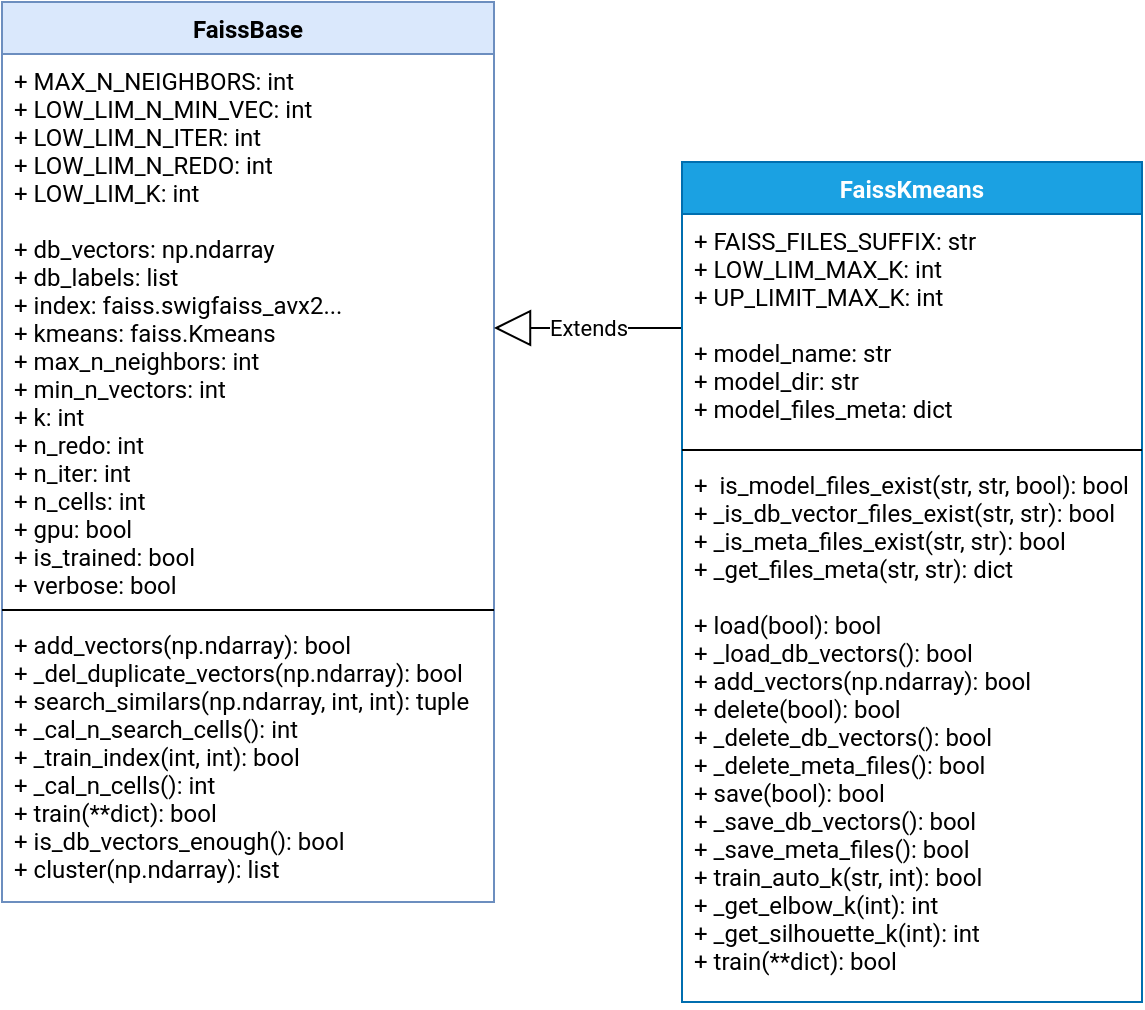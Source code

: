 <mxfile>
    <diagram id="UdZMQtXprMDYVMtoPEUQ" name="Page-1">
        <mxGraphModel dx="1476" dy="1032" grid="1" gridSize="10" guides="1" tooltips="1" connect="1" arrows="1" fold="1" page="1" pageScale="1" pageWidth="827" pageHeight="1169" math="0" shadow="0">
            <root>
                <mxCell id="0"/>
                <mxCell id="1" parent="0"/>
                <mxCell id="2" value="FaissBase" style="swimlane;fontStyle=1;align=center;verticalAlign=top;childLayout=stackLayout;horizontal=1;startSize=26;horizontalStack=0;resizeParent=1;resizeParentMax=0;resizeLast=0;collapsible=1;marginBottom=0;fontFamily=Roboto;fontSource=https%3A%2F%2Ffonts.googleapis.com%2Fcss%3Ffamily%3DRoboto;fillColor=#dae8fc;strokeColor=#6c8ebf;" parent="1" vertex="1">
                    <mxGeometry x="90" y="90" width="246" height="450" as="geometry">
                        <mxRectangle x="260" y="210" width="90" height="26" as="alternateBounds"/>
                    </mxGeometry>
                </mxCell>
                <mxCell id="3" value="+ MAX_N_NEIGHBORS: int&#10;+ LOW_LIM_N_MIN_VEC: int&#10;+ LOW_LIM_N_ITER: int&#10;+ LOW_LIM_N_REDO: int&#10;+ LOW_LIM_K: int&#10;&#10;+ db_vectors: np.ndarray&#10;+ db_labels: list&#10;+ index: faiss.swigfaiss_avx2...&#10;+ kmeans: faiss.Kmeans&#10;+ max_n_neighbors: int&#10;+ min_n_vectors: int&#10;+ k: int&#10;+ n_redo: int&#10;+ n_iter: int&#10;+ n_cells: int&#10;+ gpu: bool&#10;+ is_trained: bool&#10;+ verbose: bool " style="text;strokeColor=none;fillColor=none;align=left;verticalAlign=top;spacingLeft=4;spacingRight=4;overflow=hidden;rotatable=0;points=[[0,0.5],[1,0.5]];portConstraint=eastwest;fontFamily=Roboto;fontSource=https%3A%2F%2Ffonts.googleapis.com%2Fcss%3Ffamily%3DRoboto;" parent="2" vertex="1">
                    <mxGeometry y="26" width="246" height="274" as="geometry"/>
                </mxCell>
                <mxCell id="4" value="" style="line;strokeWidth=1;fillColor=none;align=left;verticalAlign=middle;spacingTop=-1;spacingLeft=3;spacingRight=3;rotatable=0;labelPosition=right;points=[];portConstraint=eastwest;fontFamily=Roboto;fontSource=https%3A%2F%2Ffonts.googleapis.com%2Fcss%3Ffamily%3DRoboto;" parent="2" vertex="1">
                    <mxGeometry y="300" width="246" height="8" as="geometry"/>
                </mxCell>
                <mxCell id="5" value="+ add_vectors(np.ndarray): bool&#10;+ _del_duplicate_vectors(np.ndarray): bool&#10;+ search_similars(np.ndarray, int, int): tuple&#10;+ _cal_n_search_cells(): int&#10;+ _train_index(int, int): bool&#10;+ _cal_n_cells(): int&#10;+ train(**dict): bool&#10;+ is_db_vectors_enough(): bool&#10;+ cluster(np.ndarray): list" style="text;strokeColor=none;fillColor=none;align=left;verticalAlign=top;spacingLeft=4;spacingRight=4;overflow=hidden;rotatable=0;points=[[0,0.5],[1,0.5]];portConstraint=eastwest;fontFamily=Roboto;fontSource=https%3A%2F%2Ffonts.googleapis.com%2Fcss%3Ffamily%3DRoboto;" parent="2" vertex="1">
                    <mxGeometry y="308" width="246" height="142" as="geometry"/>
                </mxCell>
                <mxCell id="6" value="Extends" style="endArrow=block;endSize=16;endFill=0;html=1;fontFamily=Roboto;fontSource=https%3A%2F%2Ffonts.googleapis.com%2Fcss%3Ffamily%3DRoboto;entryX=1;entryY=0.5;entryDx=0;entryDy=0;exitX=0;exitY=0.5;exitDx=0;exitDy=0;" parent="1" source="8" target="3" edge="1">
                    <mxGeometry width="160" relative="1" as="geometry">
                        <mxPoint x="460" y="280" as="sourcePoint"/>
                        <mxPoint x="630" y="340" as="targetPoint"/>
                    </mxGeometry>
                </mxCell>
                <mxCell id="7" value="FaissKmeans" style="swimlane;fontStyle=1;align=center;verticalAlign=top;childLayout=stackLayout;horizontal=1;startSize=26;horizontalStack=0;resizeParent=1;resizeParentMax=0;resizeLast=0;collapsible=1;marginBottom=0;fontFamily=Roboto;fontSource=https%3A%2F%2Ffonts.googleapis.com%2Fcss%3Ffamily%3DRoboto;fillColor=#1ba1e2;strokeColor=#006EAF;fontColor=#ffffff;" parent="1" vertex="1">
                    <mxGeometry x="430" y="170" width="230" height="420" as="geometry">
                        <mxRectangle x="260" y="210" width="90" height="26" as="alternateBounds"/>
                    </mxGeometry>
                </mxCell>
                <mxCell id="8" value="+ FAISS_FILES_SUFFIX: str&#10;+ LOW_LIM_MAX_K: int&#10;+ UP_LIMIT_MAX_K: int&#10;&#10;+ model_name: str&#10;+ model_dir: str&#10;+ model_files_meta: dict" style="text;strokeColor=none;fillColor=none;align=left;verticalAlign=top;spacingLeft=4;spacingRight=4;overflow=hidden;rotatable=0;points=[[0,0.5],[1,0.5]];portConstraint=eastwest;fontFamily=Roboto;fontSource=https%3A%2F%2Ffonts.googleapis.com%2Fcss%3Ffamily%3DRoboto;" parent="7" vertex="1">
                    <mxGeometry y="26" width="230" height="114" as="geometry"/>
                </mxCell>
                <mxCell id="9" value="" style="line;strokeWidth=1;fillColor=none;align=left;verticalAlign=middle;spacingTop=-1;spacingLeft=3;spacingRight=3;rotatable=0;labelPosition=right;points=[];portConstraint=eastwest;fontFamily=Roboto;fontSource=https%3A%2F%2Ffonts.googleapis.com%2Fcss%3Ffamily%3DRoboto;" parent="7" vertex="1">
                    <mxGeometry y="140" width="230" height="8" as="geometry"/>
                </mxCell>
                <mxCell id="10" value="+  is_model_files_exist(str, str, bool): bool&#10;+ _is_db_vector_files_exist(str, str): bool&#10;+ _is_meta_files_exist(str, str): bool&#10;+ _get_files_meta(str, str): dict&#10;&#10;+ load(bool): bool&#10;+ _load_db_vectors(): bool&#10;+ add_vectors(np.ndarray): bool&#10;+ delete(bool): bool&#10;+ _delete_db_vectors(): bool&#10;+ _delete_meta_files(): bool&#10;+ save(bool): bool&#10;+ _save_db_vectors(): bool&#10;+ _save_meta_files(): bool&#10;+ train_auto_k(str, int): bool&#10;+ _get_elbow_k(int): int&#10;+ _get_silhouette_k(int): int&#10;+ train(**dict): bool" style="text;strokeColor=none;fillColor=none;align=left;verticalAlign=top;spacingLeft=4;spacingRight=4;overflow=hidden;rotatable=0;points=[[0,0.5],[1,0.5]];portConstraint=eastwest;fontFamily=Roboto;fontSource=https%3A%2F%2Ffonts.googleapis.com%2Fcss%3Ffamily%3DRoboto;" parent="7" vertex="1">
                    <mxGeometry y="148" width="230" height="272" as="geometry"/>
                </mxCell>
            </root>
        </mxGraphModel>
    </diagram>
</mxfile>